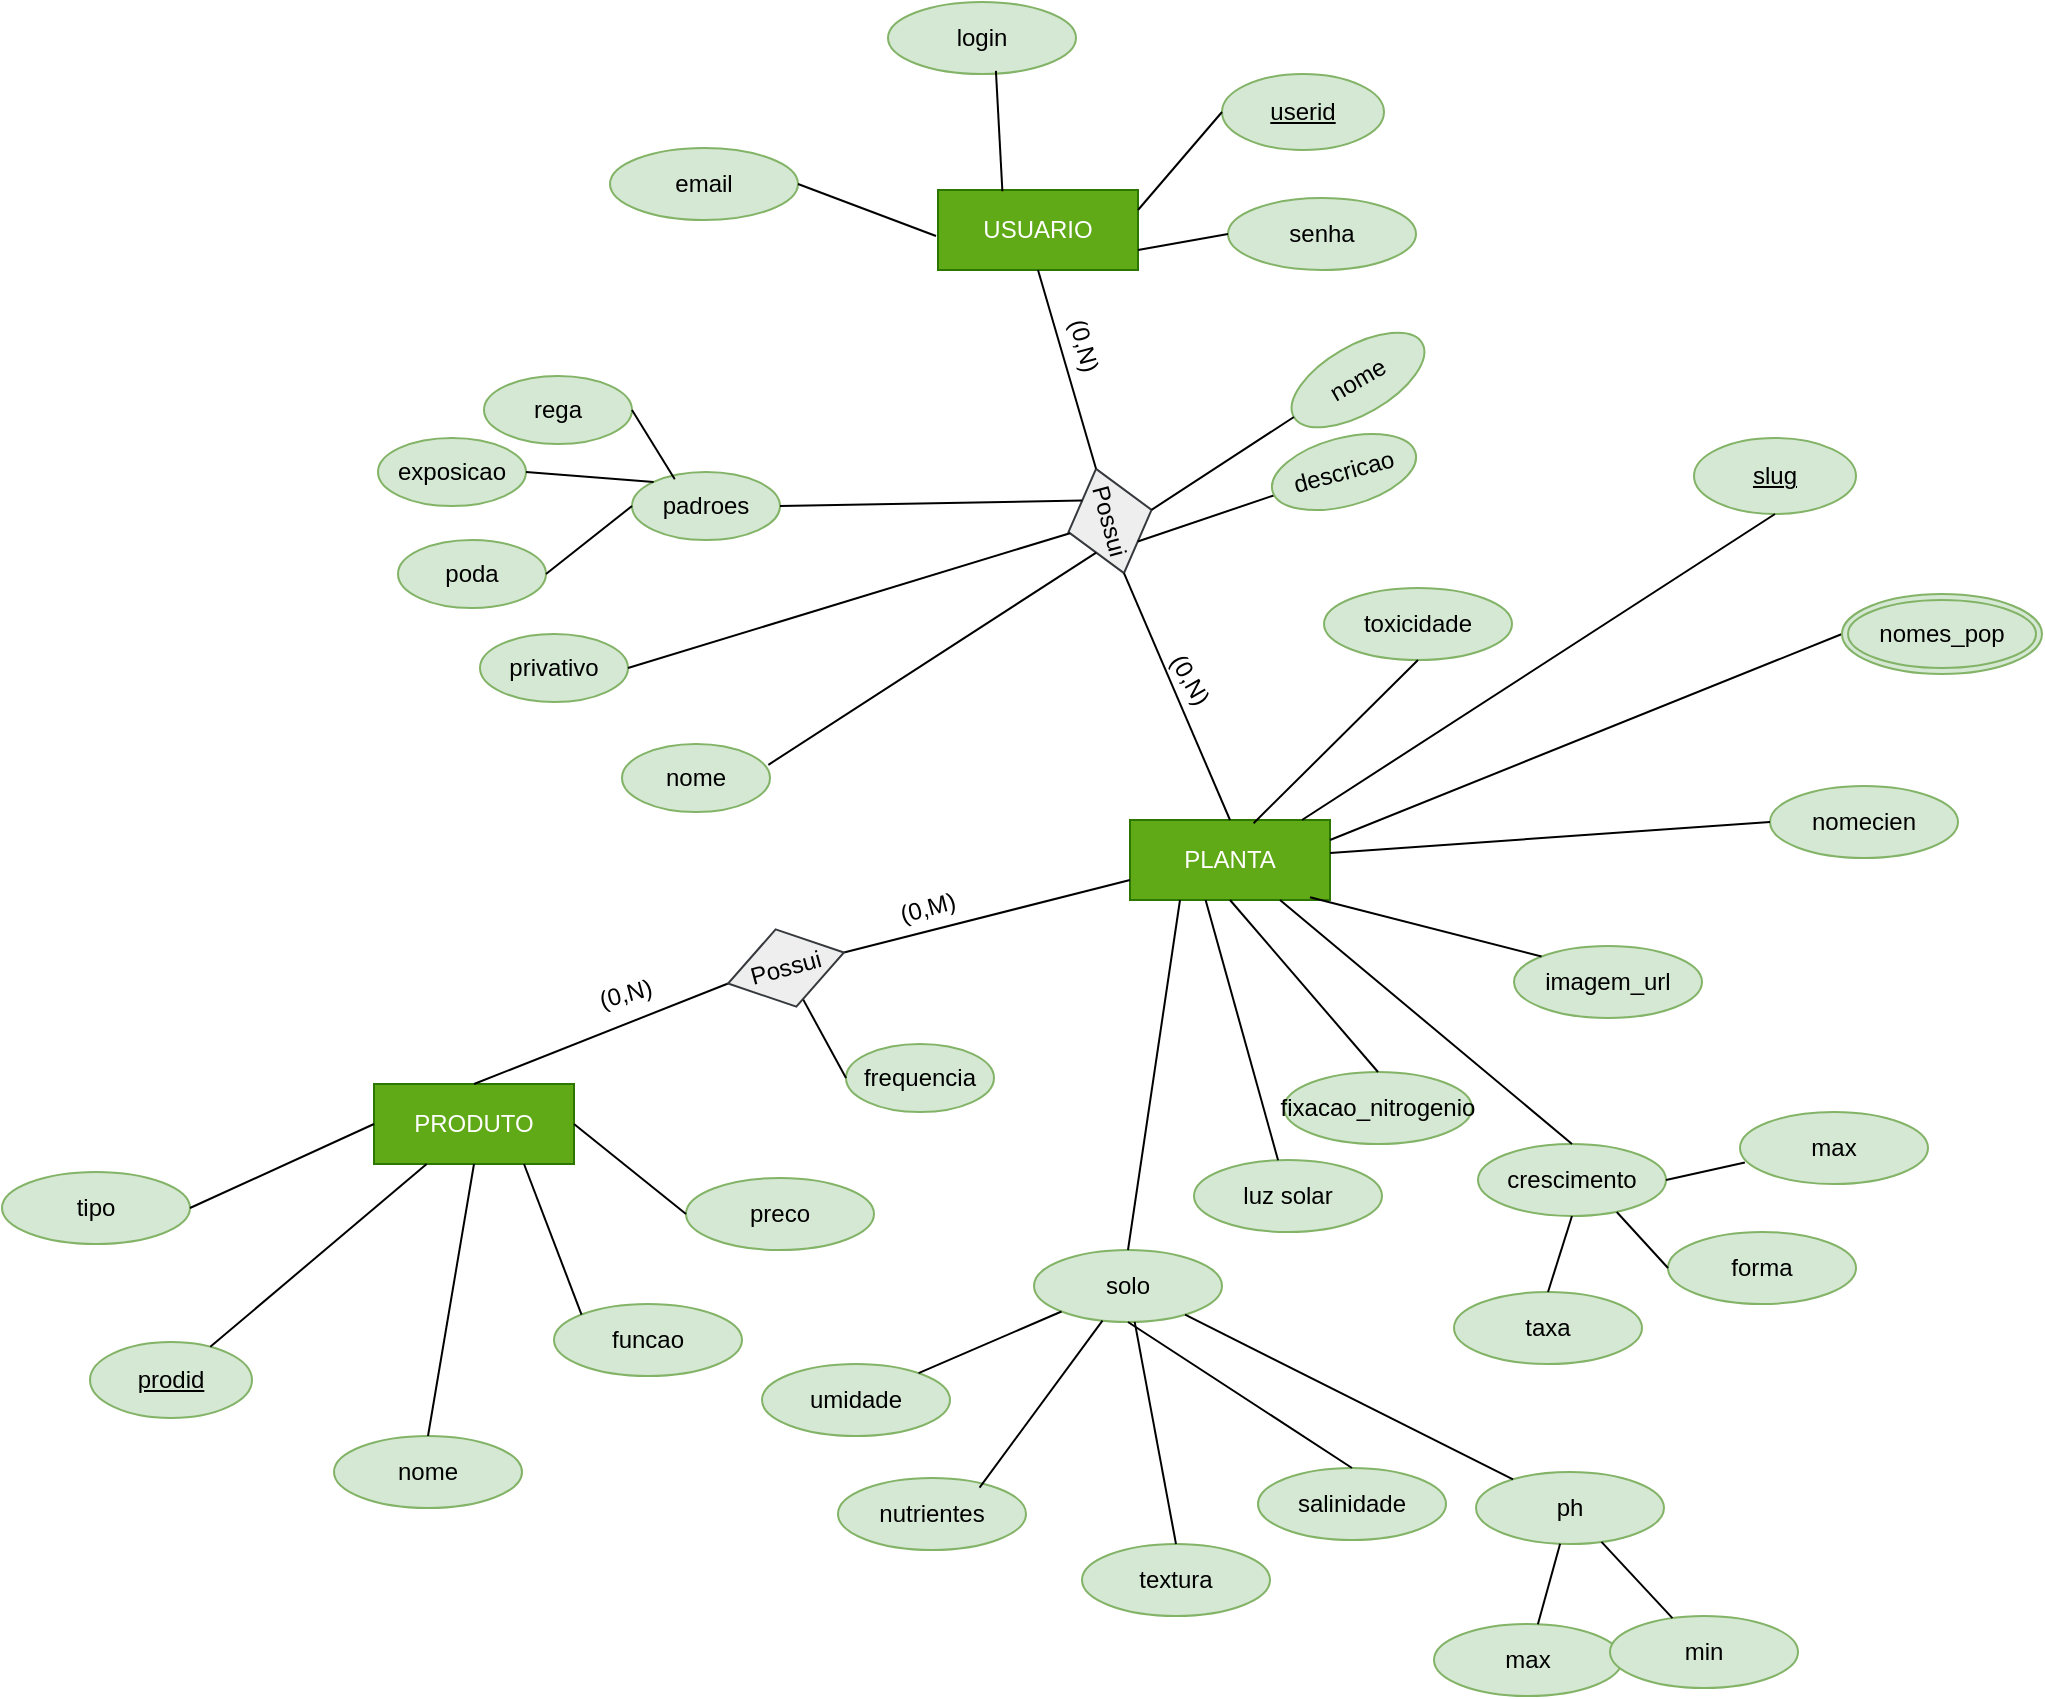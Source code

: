 <mxfile version="22.0.0" type="device">
  <diagram name="Página-1" id="qUJAuB5u2DQlwy7RO2XK">
    <mxGraphModel dx="2178" dy="589" grid="0" gridSize="10" guides="1" tooltips="1" connect="1" arrows="1" fold="1" page="1" pageScale="1" pageWidth="1169" pageHeight="827" background="#FFFFFF" math="0" shadow="0">
      <root>
        <mxCell id="0" />
        <mxCell id="1" parent="0" />
        <mxCell id="pwSW1z1B1ab_S6zezNpx-1" value="USUARIO" style="whiteSpace=wrap;html=1;align=center;fillColor=#60a917;strokeColor=#2D7600;fontColor=#ffffff;" parent="1" vertex="1">
          <mxGeometry x="452" y="124" width="100" height="40" as="geometry" />
        </mxCell>
        <mxCell id="pwSW1z1B1ab_S6zezNpx-3" value="PLANTA" style="whiteSpace=wrap;html=1;align=center;fillColor=#60a917;strokeColor=#2D7600;fontColor=#ffffff;" parent="1" vertex="1">
          <mxGeometry x="548" y="439" width="100" height="40" as="geometry" />
        </mxCell>
        <mxCell id="pwSW1z1B1ab_S6zezNpx-5" value="PRODUTO" style="whiteSpace=wrap;html=1;align=center;fillColor=#60a917;strokeColor=#2D7600;fontColor=#ffffff;" parent="1" vertex="1">
          <mxGeometry x="170" y="571" width="100" height="40" as="geometry" />
        </mxCell>
        <mxCell id="pwSW1z1B1ab_S6zezNpx-14" value="Possui" style="shape=rhombus;perimeter=rhombusPerimeter;whiteSpace=wrap;html=1;align=center;rotation=75;fillColor=#eeeeee;strokeColor=#36393d;" parent="1" vertex="1">
          <mxGeometry x="511" y="268" width="54" height="43" as="geometry" />
        </mxCell>
        <mxCell id="pwSW1z1B1ab_S6zezNpx-20" value="" style="endArrow=none;html=1;rounded=0;exitX=1;exitY=0.5;exitDx=0;exitDy=0;entryX=0;entryY=0.75;entryDx=0;entryDy=0;" parent="1" source="F86QCE3sWGcJdt90cu6Y-1" target="pwSW1z1B1ab_S6zezNpx-3" edge="1">
          <mxGeometry relative="1" as="geometry">
            <mxPoint x="398.981" y="498" as="sourcePoint" />
            <mxPoint x="540" y="300" as="targetPoint" />
          </mxGeometry>
        </mxCell>
        <mxCell id="pwSW1z1B1ab_S6zezNpx-21" value="" style="endArrow=none;html=1;rounded=0;exitX=0.5;exitY=0;exitDx=0;exitDy=0;entryX=0;entryY=0.5;entryDx=0;entryDy=0;" parent="1" source="pwSW1z1B1ab_S6zezNpx-5" target="F86QCE3sWGcJdt90cu6Y-1" edge="1">
          <mxGeometry relative="1" as="geometry">
            <mxPoint x="230" y="470" as="sourcePoint" />
            <mxPoint x="347.019" y="528" as="targetPoint" />
          </mxGeometry>
        </mxCell>
        <mxCell id="pwSW1z1B1ab_S6zezNpx-26" value="" style="endArrow=none;html=1;rounded=0;exitX=1;exitY=0.5;exitDx=0;exitDy=0;entryX=0.5;entryY=0;entryDx=0;entryDy=0;" parent="1" source="pwSW1z1B1ab_S6zezNpx-14" target="pwSW1z1B1ab_S6zezNpx-3" edge="1">
          <mxGeometry relative="1" as="geometry">
            <mxPoint x="490" y="350" as="sourcePoint" />
            <mxPoint x="470" y="200" as="targetPoint" />
          </mxGeometry>
        </mxCell>
        <mxCell id="pwSW1z1B1ab_S6zezNpx-27" value="" style="endArrow=none;html=1;rounded=0;exitX=0.5;exitY=1;exitDx=0;exitDy=0;entryX=0;entryY=0.5;entryDx=0;entryDy=0;" parent="1" source="pwSW1z1B1ab_S6zezNpx-1" target="pwSW1z1B1ab_S6zezNpx-14" edge="1">
          <mxGeometry relative="1" as="geometry">
            <mxPoint x="500" y="360" as="sourcePoint" />
            <mxPoint x="500" y="420" as="targetPoint" />
          </mxGeometry>
        </mxCell>
        <mxCell id="pwSW1z1B1ab_S6zezNpx-41" value="(0,N)" style="text;html=1;strokeColor=none;fillColor=none;align=center;verticalAlign=middle;whiteSpace=wrap;rounded=0;rotation=-15;" parent="1" vertex="1">
          <mxGeometry x="266" y="511" width="60" height="30" as="geometry" />
        </mxCell>
        <mxCell id="pwSW1z1B1ab_S6zezNpx-42" value="(0,M)" style="text;html=1;strokeColor=none;fillColor=none;align=center;verticalAlign=middle;whiteSpace=wrap;rounded=0;rotation=-15;" parent="1" vertex="1">
          <mxGeometry x="417" y="468" width="60" height="30" as="geometry" />
        </mxCell>
        <mxCell id="pwSW1z1B1ab_S6zezNpx-43" value="frequencia" style="ellipse;whiteSpace=wrap;html=1;align=center;fillColor=#d5e8d4;strokeColor=#82b366;" parent="1" vertex="1">
          <mxGeometry x="406" y="551" width="74" height="34" as="geometry" />
        </mxCell>
        <mxCell id="pwSW1z1B1ab_S6zezNpx-45" value="" style="endArrow=none;html=1;rounded=0;entryX=0;entryY=0.5;entryDx=0;entryDy=0;" parent="1" source="F86QCE3sWGcJdt90cu6Y-1" target="pwSW1z1B1ab_S6zezNpx-43" edge="1">
          <mxGeometry relative="1" as="geometry">
            <mxPoint x="382" y="504" as="sourcePoint" />
            <mxPoint x="542" y="504" as="targetPoint" />
          </mxGeometry>
        </mxCell>
        <mxCell id="pwSW1z1B1ab_S6zezNpx-47" value="prodid" style="ellipse;whiteSpace=wrap;html=1;align=center;fontStyle=4;fillColor=#d5e8d4;strokeColor=#82b366;" parent="1" vertex="1">
          <mxGeometry x="28" y="700" width="81" height="38" as="geometry" />
        </mxCell>
        <mxCell id="pwSW1z1B1ab_S6zezNpx-48" value="tipo" style="ellipse;whiteSpace=wrap;html=1;align=center;fillColor=#d5e8d4;strokeColor=#82b366;" parent="1" vertex="1">
          <mxGeometry x="-16" y="615" width="94" height="36" as="geometry" />
        </mxCell>
        <mxCell id="pwSW1z1B1ab_S6zezNpx-50" value="nome" style="ellipse;whiteSpace=wrap;html=1;align=center;fillColor=#d5e8d4;strokeColor=#82b366;" parent="1" vertex="1">
          <mxGeometry x="150" y="747" width="94" height="36" as="geometry" />
        </mxCell>
        <mxCell id="pwSW1z1B1ab_S6zezNpx-51" value="funcao" style="ellipse;whiteSpace=wrap;html=1;align=center;fillColor=#d5e8d4;strokeColor=#82b366;" parent="1" vertex="1">
          <mxGeometry x="260" y="681" width="94" height="36" as="geometry" />
        </mxCell>
        <mxCell id="pwSW1z1B1ab_S6zezNpx-55" value="userid" style="ellipse;whiteSpace=wrap;html=1;align=center;fontStyle=4;fillColor=#d5e8d4;strokeColor=#82b366;" parent="1" vertex="1">
          <mxGeometry x="594" y="66" width="81" height="38" as="geometry" />
        </mxCell>
        <mxCell id="pwSW1z1B1ab_S6zezNpx-56" value="login" style="ellipse;whiteSpace=wrap;html=1;align=center;fillColor=#d5e8d4;strokeColor=#82b366;" parent="1" vertex="1">
          <mxGeometry x="427" y="30" width="94" height="36" as="geometry" />
        </mxCell>
        <mxCell id="pwSW1z1B1ab_S6zezNpx-57" value="email" style="ellipse;whiteSpace=wrap;html=1;align=center;fillColor=#d5e8d4;strokeColor=#82b366;" parent="1" vertex="1">
          <mxGeometry x="288" y="103" width="94" height="36" as="geometry" />
        </mxCell>
        <mxCell id="pwSW1z1B1ab_S6zezNpx-58" value="senha" style="ellipse;whiteSpace=wrap;html=1;align=center;fillColor=#d5e8d4;strokeColor=#82b366;" parent="1" vertex="1">
          <mxGeometry x="597" y="128" width="94" height="36" as="geometry" />
        </mxCell>
        <mxCell id="pwSW1z1B1ab_S6zezNpx-60" value="slug" style="ellipse;whiteSpace=wrap;html=1;align=center;fontStyle=4;fillColor=#d5e8d4;strokeColor=#82b366;" parent="1" vertex="1">
          <mxGeometry x="830" y="248" width="81" height="38" as="geometry" />
        </mxCell>
        <mxCell id="pwSW1z1B1ab_S6zezNpx-63" value="nomecien" style="ellipse;whiteSpace=wrap;html=1;align=center;fillColor=#d5e8d4;strokeColor=#82b366;" parent="1" vertex="1">
          <mxGeometry x="868" y="422" width="94" height="36" as="geometry" />
        </mxCell>
        <mxCell id="pwSW1z1B1ab_S6zezNpx-65" value="privativo" style="ellipse;whiteSpace=wrap;html=1;align=center;fillColor=#d5e8d4;strokeColor=#82b366;" parent="1" vertex="1">
          <mxGeometry x="223" y="346" width="74" height="34" as="geometry" />
        </mxCell>
        <mxCell id="pwSW1z1B1ab_S6zezNpx-69" value="" style="endArrow=none;html=1;rounded=0;entryX=1;entryY=0.5;entryDx=0;entryDy=0;" parent="1" target="pwSW1z1B1ab_S6zezNpx-65" edge="1" source="pwSW1z1B1ab_S6zezNpx-14">
          <mxGeometry relative="1" as="geometry">
            <mxPoint x="170" y="420" as="sourcePoint" />
            <mxPoint x="250" y="420" as="targetPoint" />
          </mxGeometry>
        </mxCell>
        <mxCell id="pwSW1z1B1ab_S6zezNpx-70" value="" style="endArrow=none;html=1;rounded=0;exitX=0;exitY=0.5;exitDx=0;exitDy=0;entryX=1;entryY=0.5;entryDx=0;entryDy=0;" parent="1" source="pwSW1z1B1ab_S6zezNpx-5" target="pwSW1z1B1ab_S6zezNpx-48" edge="1">
          <mxGeometry relative="1" as="geometry">
            <mxPoint x="336" y="363" as="sourcePoint" />
            <mxPoint x="260" y="430" as="targetPoint" />
          </mxGeometry>
        </mxCell>
        <mxCell id="pwSW1z1B1ab_S6zezNpx-71" value="" style="endArrow=none;html=1;rounded=0;" parent="1" source="pwSW1z1B1ab_S6zezNpx-5" target="pwSW1z1B1ab_S6zezNpx-47" edge="1">
          <mxGeometry relative="1" as="geometry">
            <mxPoint x="346" y="373" as="sourcePoint" />
            <mxPoint x="270" y="440" as="targetPoint" />
          </mxGeometry>
        </mxCell>
        <mxCell id="pwSW1z1B1ab_S6zezNpx-72" value="" style="endArrow=none;html=1;rounded=0;exitX=0.5;exitY=1;exitDx=0;exitDy=0;entryX=0.5;entryY=0;entryDx=0;entryDy=0;" parent="1" source="pwSW1z1B1ab_S6zezNpx-5" target="pwSW1z1B1ab_S6zezNpx-50" edge="1">
          <mxGeometry relative="1" as="geometry">
            <mxPoint x="356" y="383" as="sourcePoint" />
            <mxPoint x="280" y="450" as="targetPoint" />
          </mxGeometry>
        </mxCell>
        <mxCell id="pwSW1z1B1ab_S6zezNpx-73" value="" style="endArrow=none;html=1;rounded=0;exitX=0.75;exitY=1;exitDx=0;exitDy=0;entryX=0;entryY=0;entryDx=0;entryDy=0;" parent="1" source="pwSW1z1B1ab_S6zezNpx-5" target="pwSW1z1B1ab_S6zezNpx-51" edge="1">
          <mxGeometry relative="1" as="geometry">
            <mxPoint x="366" y="393" as="sourcePoint" />
            <mxPoint x="290" y="460" as="targetPoint" />
          </mxGeometry>
        </mxCell>
        <mxCell id="pwSW1z1B1ab_S6zezNpx-75" value="" style="endArrow=none;html=1;rounded=0;entryX=0;entryY=0.5;entryDx=0;entryDy=0;" parent="1" source="pwSW1z1B1ab_S6zezNpx-3" target="pwSW1z1B1ab_S6zezNpx-63" edge="1">
          <mxGeometry relative="1" as="geometry">
            <mxPoint x="386" y="413" as="sourcePoint" />
            <mxPoint x="310" y="480" as="targetPoint" />
          </mxGeometry>
        </mxCell>
        <mxCell id="pwSW1z1B1ab_S6zezNpx-76" value="" style="endArrow=none;html=1;rounded=0;exitX=1;exitY=0.25;exitDx=0;exitDy=0;entryX=0;entryY=0.5;entryDx=0;entryDy=0;" parent="1" source="pwSW1z1B1ab_S6zezNpx-3" target="AaDPseL6QaGRRg2nZz0t-22" edge="1">
          <mxGeometry relative="1" as="geometry">
            <mxPoint x="522" y="399" as="sourcePoint" />
            <mxPoint x="912.907" y="370.054" as="targetPoint" />
          </mxGeometry>
        </mxCell>
        <mxCell id="pwSW1z1B1ab_S6zezNpx-77" value="" style="endArrow=none;html=1;rounded=0;exitX=0.5;exitY=1;exitDx=0;exitDy=0;entryX=0.86;entryY=0;entryDx=0;entryDy=0;entryPerimeter=0;" parent="1" source="pwSW1z1B1ab_S6zezNpx-60" target="pwSW1z1B1ab_S6zezNpx-3" edge="1">
          <mxGeometry relative="1" as="geometry">
            <mxPoint x="406" y="433" as="sourcePoint" />
            <mxPoint x="330" y="500" as="targetPoint" />
          </mxGeometry>
        </mxCell>
        <mxCell id="pwSW1z1B1ab_S6zezNpx-79" value="" style="endArrow=none;html=1;rounded=0;exitX=0;exitY=0.5;exitDx=0;exitDy=0;entryX=1;entryY=0.75;entryDx=0;entryDy=0;" parent="1" source="pwSW1z1B1ab_S6zezNpx-58" target="pwSW1z1B1ab_S6zezNpx-1" edge="1">
          <mxGeometry relative="1" as="geometry">
            <mxPoint x="606" y="330" as="sourcePoint" />
            <mxPoint x="562" y="331" as="targetPoint" />
          </mxGeometry>
        </mxCell>
        <mxCell id="pwSW1z1B1ab_S6zezNpx-80" value="" style="endArrow=none;html=1;rounded=0;exitX=0;exitY=0.5;exitDx=0;exitDy=0;entryX=1;entryY=0.25;entryDx=0;entryDy=0;" parent="1" source="pwSW1z1B1ab_S6zezNpx-55" target="pwSW1z1B1ab_S6zezNpx-1" edge="1">
          <mxGeometry relative="1" as="geometry">
            <mxPoint x="616" y="340" as="sourcePoint" />
            <mxPoint x="572" y="341" as="targetPoint" />
          </mxGeometry>
        </mxCell>
        <mxCell id="pwSW1z1B1ab_S6zezNpx-81" value="" style="endArrow=none;html=1;rounded=0;entryX=1;entryY=0.5;entryDx=0;entryDy=0;" parent="1" target="pwSW1z1B1ab_S6zezNpx-57" edge="1">
          <mxGeometry relative="1" as="geometry">
            <mxPoint x="451" y="147" as="sourcePoint" />
            <mxPoint x="582" y="351" as="targetPoint" />
          </mxGeometry>
        </mxCell>
        <mxCell id="pwSW1z1B1ab_S6zezNpx-82" value="" style="endArrow=none;html=1;rounded=0;exitX=0.322;exitY=0.015;exitDx=0;exitDy=0;entryX=0.574;entryY=0.956;entryDx=0;entryDy=0;exitPerimeter=0;entryPerimeter=0;" parent="1" source="pwSW1z1B1ab_S6zezNpx-1" target="pwSW1z1B1ab_S6zezNpx-56" edge="1">
          <mxGeometry relative="1" as="geometry">
            <mxPoint x="636" y="360" as="sourcePoint" />
            <mxPoint x="592" y="361" as="targetPoint" />
          </mxGeometry>
        </mxCell>
        <mxCell id="AaDPseL6QaGRRg2nZz0t-1" value="imagem_url" style="ellipse;whiteSpace=wrap;html=1;align=center;fillColor=#d5e8d4;strokeColor=#82b366;" parent="1" vertex="1">
          <mxGeometry x="740" y="502" width="94" height="36" as="geometry" />
        </mxCell>
        <mxCell id="AaDPseL6QaGRRg2nZz0t-2" style="edgeStyle=orthogonalEdgeStyle;rounded=0;orthogonalLoop=1;jettySize=auto;html=1;exitX=0.5;exitY=1;exitDx=0;exitDy=0;" parent="1" source="AaDPseL6QaGRRg2nZz0t-1" target="AaDPseL6QaGRRg2nZz0t-1" edge="1">
          <mxGeometry relative="1" as="geometry" />
        </mxCell>
        <mxCell id="AaDPseL6QaGRRg2nZz0t-3" value="" style="endArrow=none;html=1;rounded=0;exitX=0.9;exitY=0.965;exitDx=0;exitDy=0;exitPerimeter=0;entryX=0;entryY=0;entryDx=0;entryDy=0;" parent="1" source="pwSW1z1B1ab_S6zezNpx-3" target="AaDPseL6QaGRRg2nZz0t-1" edge="1">
          <mxGeometry relative="1" as="geometry">
            <mxPoint x="509" y="435" as="sourcePoint" />
            <mxPoint x="564" y="533" as="targetPoint" />
          </mxGeometry>
        </mxCell>
        <mxCell id="AaDPseL6QaGRRg2nZz0t-4" value="crescimento" style="ellipse;whiteSpace=wrap;html=1;align=center;fillColor=#d5e8d4;strokeColor=#82b366;" parent="1" vertex="1">
          <mxGeometry x="722" y="601" width="94" height="36" as="geometry" />
        </mxCell>
        <mxCell id="AaDPseL6QaGRRg2nZz0t-5" value="" style="endArrow=none;html=1;rounded=0;exitX=0.75;exitY=1;exitDx=0;exitDy=0;entryX=0.5;entryY=0;entryDx=0;entryDy=0;" parent="1" source="pwSW1z1B1ab_S6zezNpx-3" target="AaDPseL6QaGRRg2nZz0t-4" edge="1">
          <mxGeometry relative="1" as="geometry">
            <mxPoint x="520" y="439" as="sourcePoint" />
            <mxPoint x="620" y="526" as="targetPoint" />
          </mxGeometry>
        </mxCell>
        <mxCell id="AaDPseL6QaGRRg2nZz0t-7" value="nome" style="ellipse;whiteSpace=wrap;html=1;align=center;fillColor=#d5e8d4;strokeColor=#82b366;" parent="1" vertex="1">
          <mxGeometry x="294" y="401" width="74" height="34" as="geometry" />
        </mxCell>
        <mxCell id="AaDPseL6QaGRRg2nZz0t-8" value="" style="endArrow=none;html=1;rounded=0;exitX=1;exitY=1;exitDx=0;exitDy=0;entryX=0.989;entryY=0.306;entryDx=0;entryDy=0;entryPerimeter=0;" parent="1" target="AaDPseL6QaGRRg2nZz0t-7" edge="1" source="pwSW1z1B1ab_S6zezNpx-14">
          <mxGeometry relative="1" as="geometry">
            <mxPoint x="170" y="430" as="sourcePoint" />
            <mxPoint x="141" y="435" as="targetPoint" />
          </mxGeometry>
        </mxCell>
        <mxCell id="AaDPseL6QaGRRg2nZz0t-10" value="padroes" style="ellipse;whiteSpace=wrap;html=1;align=center;fillColor=#d5e8d4;strokeColor=#82b366;" parent="1" vertex="1">
          <mxGeometry x="299" y="265" width="74" height="34" as="geometry" />
        </mxCell>
        <mxCell id="AaDPseL6QaGRRg2nZz0t-12" value="" style="endArrow=none;html=1;rounded=0;exitX=0;exitY=1;exitDx=0;exitDy=0;entryX=1;entryY=0.5;entryDx=0;entryDy=0;" parent="1" target="AaDPseL6QaGRRg2nZz0t-10" edge="1" source="pwSW1z1B1ab_S6zezNpx-14">
          <mxGeometry relative="1" as="geometry">
            <mxPoint x="170" y="400" as="sourcePoint" />
            <mxPoint x="98" y="449" as="targetPoint" />
          </mxGeometry>
        </mxCell>
        <mxCell id="AaDPseL6QaGRRg2nZz0t-13" value="rega" style="ellipse;whiteSpace=wrap;html=1;align=center;fillColor=#d5e8d4;strokeColor=#82b366;" parent="1" vertex="1">
          <mxGeometry x="225" y="217" width="74" height="34" as="geometry" />
        </mxCell>
        <mxCell id="AaDPseL6QaGRRg2nZz0t-14" value="exposicao" style="ellipse;whiteSpace=wrap;html=1;align=center;fillColor=#d5e8d4;strokeColor=#82b366;" parent="1" vertex="1">
          <mxGeometry x="172" y="248" width="74" height="34" as="geometry" />
        </mxCell>
        <mxCell id="AaDPseL6QaGRRg2nZz0t-16" value="poda" style="ellipse;whiteSpace=wrap;html=1;align=center;fillColor=#d5e8d4;strokeColor=#82b366;" parent="1" vertex="1">
          <mxGeometry x="182" y="299" width="74" height="34" as="geometry" />
        </mxCell>
        <mxCell id="AaDPseL6QaGRRg2nZz0t-17" value="" style="endArrow=none;html=1;rounded=0;entryX=1;entryY=0.5;entryDx=0;entryDy=0;exitX=0;exitY=0.5;exitDx=0;exitDy=0;" parent="1" source="AaDPseL6QaGRRg2nZz0t-10" target="AaDPseL6QaGRRg2nZz0t-16" edge="1">
          <mxGeometry relative="1" as="geometry">
            <mxPoint x="408" y="335" as="sourcePoint" />
            <mxPoint x="363" y="306" as="targetPoint" />
          </mxGeometry>
        </mxCell>
        <mxCell id="AaDPseL6QaGRRg2nZz0t-18" value="" style="endArrow=none;html=1;rounded=0;entryX=1;entryY=0.5;entryDx=0;entryDy=0;exitX=0;exitY=0;exitDx=0;exitDy=0;" parent="1" source="AaDPseL6QaGRRg2nZz0t-10" target="AaDPseL6QaGRRg2nZz0t-14" edge="1">
          <mxGeometry relative="1" as="geometry">
            <mxPoint x="295" y="289" as="sourcePoint" />
            <mxPoint x="373" y="316" as="targetPoint" />
          </mxGeometry>
        </mxCell>
        <mxCell id="AaDPseL6QaGRRg2nZz0t-19" value="" style="endArrow=none;html=1;rounded=0;entryX=1;entryY=0.5;entryDx=0;entryDy=0;exitX=0.289;exitY=0.106;exitDx=0;exitDy=0;exitPerimeter=0;" parent="1" source="AaDPseL6QaGRRg2nZz0t-10" target="AaDPseL6QaGRRg2nZz0t-13" edge="1">
          <mxGeometry relative="1" as="geometry">
            <mxPoint x="428" y="355" as="sourcePoint" />
            <mxPoint x="291" y="237" as="targetPoint" />
          </mxGeometry>
        </mxCell>
        <mxCell id="AaDPseL6QaGRRg2nZz0t-22" value="nomes_pop" style="ellipse;shape=doubleEllipse;margin=3;whiteSpace=wrap;html=1;align=center;fillColor=#d5e8d4;strokeColor=#82b366;" parent="1" vertex="1">
          <mxGeometry x="904" y="326" width="100" height="40" as="geometry" />
        </mxCell>
        <mxCell id="AaDPseL6QaGRRg2nZz0t-23" value="taxa" style="ellipse;whiteSpace=wrap;html=1;align=center;fillColor=#d5e8d4;strokeColor=#82b366;" parent="1" vertex="1">
          <mxGeometry x="710" y="675" width="94" height="36" as="geometry" />
        </mxCell>
        <mxCell id="AaDPseL6QaGRRg2nZz0t-24" value="forma" style="ellipse;whiteSpace=wrap;html=1;align=center;fillColor=#d5e8d4;strokeColor=#82b366;" parent="1" vertex="1">
          <mxGeometry x="817" y="645" width="94" height="36" as="geometry" />
        </mxCell>
        <mxCell id="AaDPseL6QaGRRg2nZz0t-25" value="max" style="ellipse;whiteSpace=wrap;html=1;align=center;fillColor=#d5e8d4;strokeColor=#82b366;" parent="1" vertex="1">
          <mxGeometry x="853" y="585" width="94" height="36" as="geometry" />
        </mxCell>
        <mxCell id="AaDPseL6QaGRRg2nZz0t-26" value="" style="endArrow=none;html=1;rounded=0;exitX=0.5;exitY=1;exitDx=0;exitDy=0;entryX=0.5;entryY=0;entryDx=0;entryDy=0;" parent="1" source="AaDPseL6QaGRRg2nZz0t-4" target="AaDPseL6QaGRRg2nZz0t-23" edge="1">
          <mxGeometry relative="1" as="geometry">
            <mxPoint x="633" y="489" as="sourcePoint" />
            <mxPoint x="779" y="611" as="targetPoint" />
          </mxGeometry>
        </mxCell>
        <mxCell id="AaDPseL6QaGRRg2nZz0t-27" value="" style="endArrow=none;html=1;rounded=0;exitX=0.738;exitY=0.944;exitDx=0;exitDy=0;entryX=0;entryY=0.5;entryDx=0;entryDy=0;exitPerimeter=0;" parent="1" source="AaDPseL6QaGRRg2nZz0t-4" target="AaDPseL6QaGRRg2nZz0t-24" edge="1">
          <mxGeometry relative="1" as="geometry">
            <mxPoint x="643" y="499" as="sourcePoint" />
            <mxPoint x="789" y="621" as="targetPoint" />
          </mxGeometry>
        </mxCell>
        <mxCell id="AaDPseL6QaGRRg2nZz0t-28" value="" style="endArrow=none;html=1;rounded=0;exitX=1;exitY=0.5;exitDx=0;exitDy=0;entryX=0.026;entryY=0.7;entryDx=0;entryDy=0;entryPerimeter=0;" parent="1" source="AaDPseL6QaGRRg2nZz0t-4" target="AaDPseL6QaGRRg2nZz0t-25" edge="1">
          <mxGeometry relative="1" as="geometry">
            <mxPoint x="653" y="509" as="sourcePoint" />
            <mxPoint x="799" y="631" as="targetPoint" />
          </mxGeometry>
        </mxCell>
        <mxCell id="AaDPseL6QaGRRg2nZz0t-30" value="fixacao_nitrogenio" style="ellipse;whiteSpace=wrap;html=1;align=center;fillColor=#d5e8d4;strokeColor=#82b366;" parent="1" vertex="1">
          <mxGeometry x="625" y="565" width="94" height="36" as="geometry" />
        </mxCell>
        <mxCell id="AaDPseL6QaGRRg2nZz0t-32" value="" style="endArrow=none;html=1;rounded=0;exitX=0.5;exitY=1;exitDx=0;exitDy=0;entryX=0.5;entryY=0;entryDx=0;entryDy=0;" parent="1" source="pwSW1z1B1ab_S6zezNpx-3" target="AaDPseL6QaGRRg2nZz0t-30" edge="1">
          <mxGeometry relative="1" as="geometry">
            <mxPoint x="633" y="489" as="sourcePoint" />
            <mxPoint x="779" y="611" as="targetPoint" />
          </mxGeometry>
        </mxCell>
        <mxCell id="AaDPseL6QaGRRg2nZz0t-33" value="toxicidade" style="ellipse;whiteSpace=wrap;html=1;align=center;fillColor=#d5e8d4;strokeColor=#82b366;" parent="1" vertex="1">
          <mxGeometry x="645" y="323" width="94" height="36" as="geometry" />
        </mxCell>
        <mxCell id="AaDPseL6QaGRRg2nZz0t-34" value="" style="endArrow=none;html=1;rounded=0;exitX=0.5;exitY=1;exitDx=0;exitDy=0;entryX=0.618;entryY=0.04;entryDx=0;entryDy=0;entryPerimeter=0;" parent="1" source="AaDPseL6QaGRRg2nZz0t-33" target="pwSW1z1B1ab_S6zezNpx-3" edge="1">
          <mxGeometry relative="1" as="geometry">
            <mxPoint x="881" y="296" as="sourcePoint" />
            <mxPoint x="644" y="449" as="targetPoint" />
          </mxGeometry>
        </mxCell>
        <mxCell id="AaDPseL6QaGRRg2nZz0t-35" value="luz solar" style="ellipse;whiteSpace=wrap;html=1;align=center;fillColor=#d5e8d4;strokeColor=#82b366;" parent="1" vertex="1">
          <mxGeometry x="580" y="609" width="94" height="36" as="geometry" />
        </mxCell>
        <mxCell id="AaDPseL6QaGRRg2nZz0t-36" value="" style="endArrow=none;html=1;rounded=0;exitX=0.378;exitY=1;exitDx=0;exitDy=0;exitPerimeter=0;" parent="1" source="pwSW1z1B1ab_S6zezNpx-3" target="AaDPseL6QaGRRg2nZz0t-35" edge="1">
          <mxGeometry relative="1" as="geometry">
            <mxPoint x="608" y="489" as="sourcePoint" />
            <mxPoint x="627" y="641" as="targetPoint" />
          </mxGeometry>
        </mxCell>
        <mxCell id="AaDPseL6QaGRRg2nZz0t-38" value="ph" style="ellipse;whiteSpace=wrap;html=1;align=center;fillColor=#d5e8d4;strokeColor=#82b366;" parent="1" vertex="1">
          <mxGeometry x="721" y="765" width="94" height="36" as="geometry" />
        </mxCell>
        <mxCell id="AaDPseL6QaGRRg2nZz0t-39" value="max" style="ellipse;whiteSpace=wrap;html=1;align=center;fillColor=#d5e8d4;strokeColor=#82b366;" parent="1" vertex="1">
          <mxGeometry x="700" y="841" width="94" height="36" as="geometry" />
        </mxCell>
        <mxCell id="AaDPseL6QaGRRg2nZz0t-40" value="min" style="ellipse;whiteSpace=wrap;html=1;align=center;fillColor=#d5e8d4;strokeColor=#82b366;" parent="1" vertex="1">
          <mxGeometry x="788" y="837" width="94" height="36" as="geometry" />
        </mxCell>
        <mxCell id="AaDPseL6QaGRRg2nZz0t-41" value="solo" style="ellipse;whiteSpace=wrap;html=1;align=center;fillColor=#d5e8d4;strokeColor=#82b366;" parent="1" vertex="1">
          <mxGeometry x="500" y="654" width="94" height="36" as="geometry" />
        </mxCell>
        <mxCell id="AaDPseL6QaGRRg2nZz0t-42" value="nutrientes" style="ellipse;whiteSpace=wrap;html=1;align=center;fillColor=#d5e8d4;strokeColor=#82b366;" parent="1" vertex="1">
          <mxGeometry x="402" y="768" width="94" height="36" as="geometry" />
        </mxCell>
        <mxCell id="AaDPseL6QaGRRg2nZz0t-43" value="salinidade" style="ellipse;whiteSpace=wrap;html=1;align=center;fillColor=#d5e8d4;strokeColor=#82b366;" parent="1" vertex="1">
          <mxGeometry x="612" y="763" width="94" height="36" as="geometry" />
        </mxCell>
        <mxCell id="AaDPseL6QaGRRg2nZz0t-44" value="umidade" style="ellipse;whiteSpace=wrap;html=1;align=center;fillColor=#d5e8d4;strokeColor=#82b366;" parent="1" vertex="1">
          <mxGeometry x="364" y="711" width="94" height="36" as="geometry" />
        </mxCell>
        <mxCell id="AaDPseL6QaGRRg2nZz0t-45" value="textura" style="ellipse;whiteSpace=wrap;html=1;align=center;fillColor=#d5e8d4;strokeColor=#82b366;" parent="1" vertex="1">
          <mxGeometry x="524" y="801" width="94" height="36" as="geometry" />
        </mxCell>
        <mxCell id="AaDPseL6QaGRRg2nZz0t-47" value="" style="endArrow=none;html=1;rounded=0;exitX=0.25;exitY=1;exitDx=0;exitDy=0;entryX=0.5;entryY=0;entryDx=0;entryDy=0;" parent="1" source="pwSW1z1B1ab_S6zezNpx-3" target="AaDPseL6QaGRRg2nZz0t-41" edge="1">
          <mxGeometry relative="1" as="geometry">
            <mxPoint x="596" y="489" as="sourcePoint" />
            <mxPoint x="632" y="619" as="targetPoint" />
          </mxGeometry>
        </mxCell>
        <mxCell id="AaDPseL6QaGRRg2nZz0t-49" value="" style="endArrow=none;html=1;rounded=0;entryX=0;entryY=1;entryDx=0;entryDy=0;" parent="1" source="AaDPseL6QaGRRg2nZz0t-44" target="AaDPseL6QaGRRg2nZz0t-41" edge="1">
          <mxGeometry relative="1" as="geometry">
            <mxPoint x="606" y="499" as="sourcePoint" />
            <mxPoint x="642" y="629" as="targetPoint" />
          </mxGeometry>
        </mxCell>
        <mxCell id="AaDPseL6QaGRRg2nZz0t-50" value="" style="endArrow=none;html=1;rounded=0;exitX=0.5;exitY=1;exitDx=0;exitDy=0;entryX=0.5;entryY=0;entryDx=0;entryDy=0;" parent="1" source="AaDPseL6QaGRRg2nZz0t-41" target="AaDPseL6QaGRRg2nZz0t-43" edge="1">
          <mxGeometry relative="1" as="geometry">
            <mxPoint x="616" y="509" as="sourcePoint" />
            <mxPoint x="652" y="639" as="targetPoint" />
          </mxGeometry>
        </mxCell>
        <mxCell id="AaDPseL6QaGRRg2nZz0t-51" value="" style="endArrow=none;html=1;rounded=0;entryX=0.5;entryY=0;entryDx=0;entryDy=0;" parent="1" source="AaDPseL6QaGRRg2nZz0t-41" target="AaDPseL6QaGRRg2nZz0t-45" edge="1">
          <mxGeometry relative="1" as="geometry">
            <mxPoint x="626" y="519" as="sourcePoint" />
            <mxPoint x="662" y="649" as="targetPoint" />
          </mxGeometry>
        </mxCell>
        <mxCell id="AaDPseL6QaGRRg2nZz0t-52" value="" style="endArrow=none;html=1;rounded=0;entryX=0.753;entryY=0.133;entryDx=0;entryDy=0;entryPerimeter=0;" parent="1" source="AaDPseL6QaGRRg2nZz0t-41" target="AaDPseL6QaGRRg2nZz0t-42" edge="1">
          <mxGeometry relative="1" as="geometry">
            <mxPoint x="499" y="644" as="sourcePoint" />
            <mxPoint x="672" y="659" as="targetPoint" />
          </mxGeometry>
        </mxCell>
        <mxCell id="AaDPseL6QaGRRg2nZz0t-53" value="" style="endArrow=none;html=1;rounded=0;" parent="1" source="AaDPseL6QaGRRg2nZz0t-41" target="AaDPseL6QaGRRg2nZz0t-38" edge="1">
          <mxGeometry relative="1" as="geometry">
            <mxPoint x="646" y="539" as="sourcePoint" />
            <mxPoint x="682" y="669" as="targetPoint" />
          </mxGeometry>
        </mxCell>
        <mxCell id="AaDPseL6QaGRRg2nZz0t-54" value="" style="endArrow=none;html=1;rounded=0;" parent="1" source="AaDPseL6QaGRRg2nZz0t-38" target="AaDPseL6QaGRRg2nZz0t-39" edge="1">
          <mxGeometry relative="1" as="geometry">
            <mxPoint x="757" y="603" as="sourcePoint" />
            <mxPoint x="793" y="733" as="targetPoint" />
          </mxGeometry>
        </mxCell>
        <mxCell id="AaDPseL6QaGRRg2nZz0t-55" value="" style="endArrow=none;html=1;rounded=0;" parent="1" source="AaDPseL6QaGRRg2nZz0t-38" target="AaDPseL6QaGRRg2nZz0t-40" edge="1">
          <mxGeometry relative="1" as="geometry">
            <mxPoint x="767" y="613" as="sourcePoint" />
            <mxPoint x="803" y="743" as="targetPoint" />
          </mxGeometry>
        </mxCell>
        <mxCell id="kO6D4U1uqKqjYWXf5yve-1" value="preco" style="ellipse;whiteSpace=wrap;html=1;align=center;fillColor=#d5e8d4;strokeColor=#82b366;" parent="1" vertex="1">
          <mxGeometry x="326" y="618" width="94" height="36" as="geometry" />
        </mxCell>
        <mxCell id="kO6D4U1uqKqjYWXf5yve-2" value="" style="endArrow=none;html=1;rounded=0;exitX=1;exitY=0.5;exitDx=0;exitDy=0;entryX=0;entryY=0.5;entryDx=0;entryDy=0;" parent="1" source="pwSW1z1B1ab_S6zezNpx-5" target="kO6D4U1uqKqjYWXf5yve-1" edge="1">
          <mxGeometry relative="1" as="geometry">
            <mxPoint x="255" y="621" as="sourcePoint" />
            <mxPoint x="284" y="696" as="targetPoint" />
          </mxGeometry>
        </mxCell>
        <mxCell id="F86QCE3sWGcJdt90cu6Y-1" value="Possui" style="shape=rhombus;perimeter=rhombusPerimeter;whiteSpace=wrap;html=1;align=center;fillColor=#eeeeee;strokeColor=#36393d;rotation=-15;" parent="1" vertex="1">
          <mxGeometry x="346" y="493" width="60" height="40" as="geometry" />
        </mxCell>
        <mxCell id="0QQMV0CcGk5aV4SWYDKJ-5" value="(0,N)" style="text;html=1;strokeColor=none;fillColor=none;align=center;verticalAlign=middle;whiteSpace=wrap;rounded=0;rotation=75;" parent="1" vertex="1">
          <mxGeometry x="495" y="187" width="60" height="30" as="geometry" />
        </mxCell>
        <mxCell id="lMpiFgcVeRlLVFYcbR-g-1" value="(0,N)" style="text;html=1;strokeColor=none;fillColor=none;align=center;verticalAlign=middle;whiteSpace=wrap;rounded=0;rotation=60;" parent="1" vertex="1">
          <mxGeometry x="548" y="354" width="60" height="30" as="geometry" />
        </mxCell>
        <mxCell id="mt36raoS_XpQdLN_D7HC-2" value="nome" style="ellipse;whiteSpace=wrap;html=1;align=center;fillColor=#d5e8d4;strokeColor=#82b366;rotation=-30;" vertex="1" parent="1">
          <mxGeometry x="625" y="202" width="74" height="34" as="geometry" />
        </mxCell>
        <mxCell id="mt36raoS_XpQdLN_D7HC-3" value="" style="endArrow=none;html=1;rounded=0;exitX=0;exitY=0.5;exitDx=0;exitDy=0;entryX=0.5;entryY=0;entryDx=0;entryDy=0;" edge="1" parent="1" source="mt36raoS_XpQdLN_D7HC-2" target="pwSW1z1B1ab_S6zezNpx-14">
          <mxGeometry relative="1" as="geometry">
            <mxPoint x="541" y="315" as="sourcePoint" />
            <mxPoint x="377" y="421" as="targetPoint" />
          </mxGeometry>
        </mxCell>
        <mxCell id="mt36raoS_XpQdLN_D7HC-4" value="" style="endArrow=none;html=1;rounded=0;entryX=1;entryY=0;entryDx=0;entryDy=0;" edge="1" parent="1" source="mt36raoS_XpQdLN_D7HC-5" target="pwSW1z1B1ab_S6zezNpx-14">
          <mxGeometry relative="1" as="geometry">
            <mxPoint x="611" y="278" as="sourcePoint" />
            <mxPoint x="569" y="294" as="targetPoint" />
          </mxGeometry>
        </mxCell>
        <mxCell id="mt36raoS_XpQdLN_D7HC-5" value="descricao" style="ellipse;whiteSpace=wrap;html=1;align=center;fillColor=#d5e8d4;strokeColor=#82b366;rotation=-15;" vertex="1" parent="1">
          <mxGeometry x="618" y="248" width="74" height="34" as="geometry" />
        </mxCell>
      </root>
    </mxGraphModel>
  </diagram>
</mxfile>
